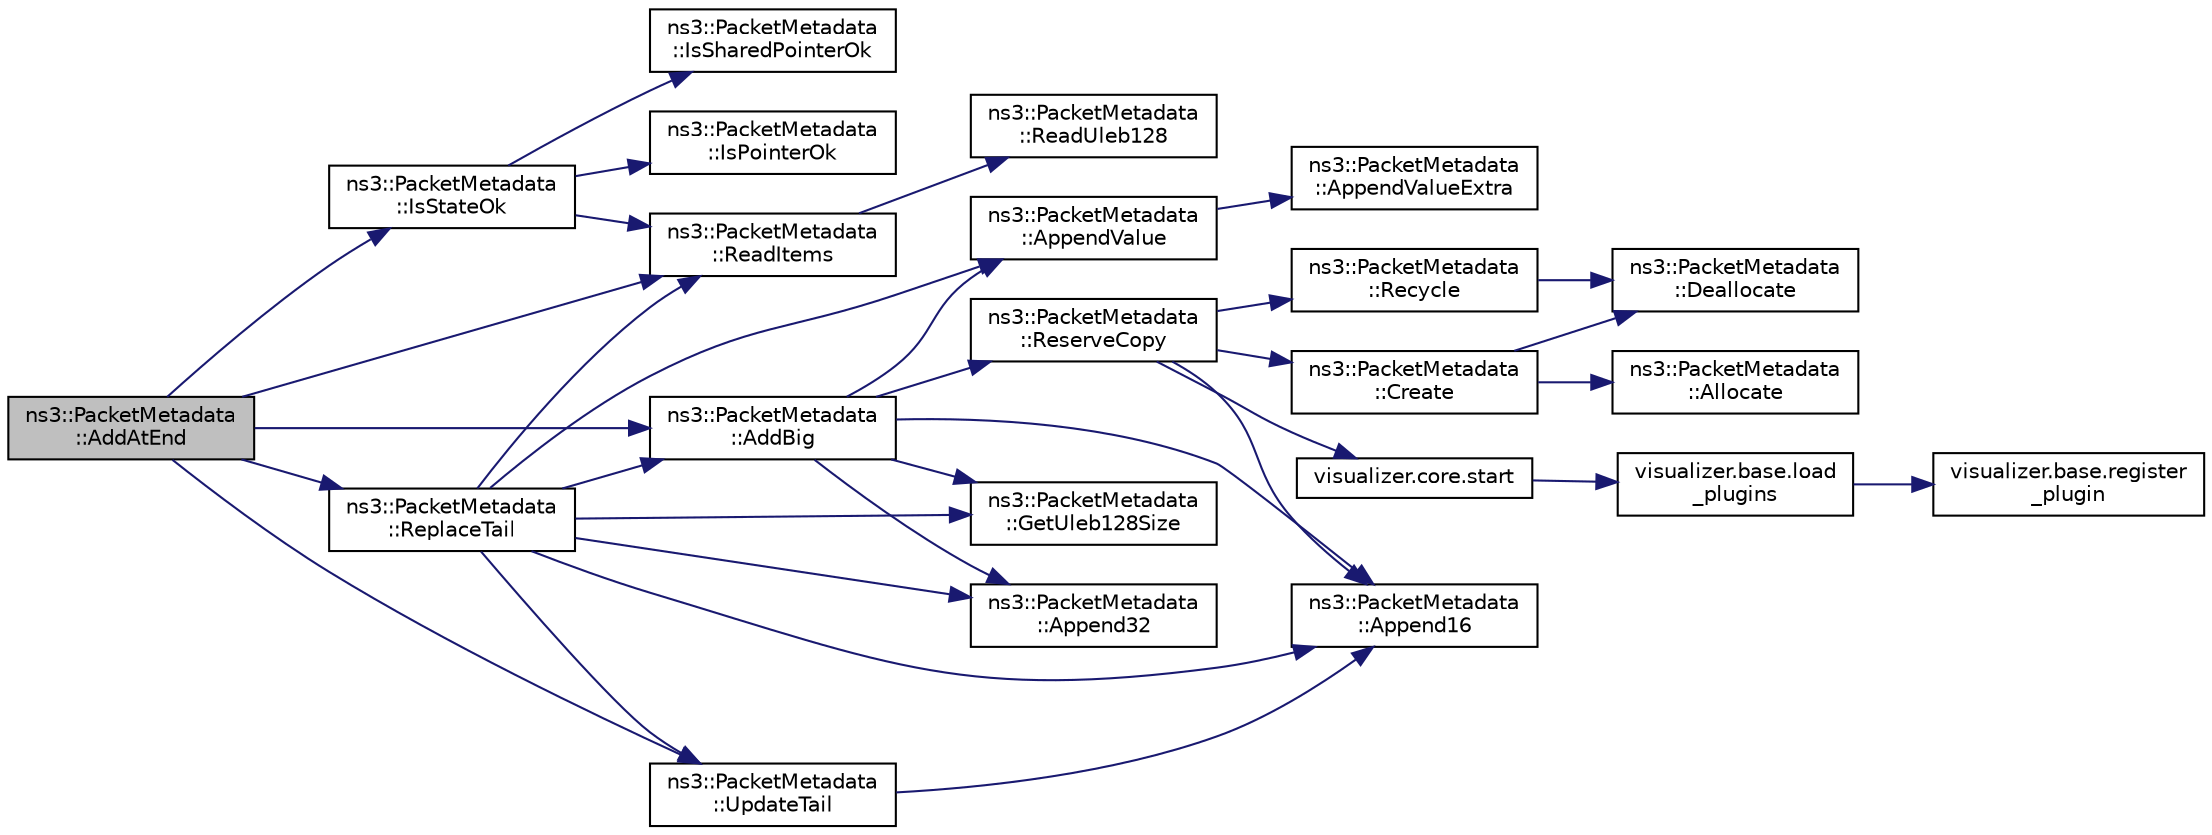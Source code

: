 digraph "ns3::PacketMetadata::AddAtEnd"
{
  edge [fontname="Helvetica",fontsize="10",labelfontname="Helvetica",labelfontsize="10"];
  node [fontname="Helvetica",fontsize="10",shape=record];
  rankdir="LR";
  Node1 [label="ns3::PacketMetadata\l::AddAtEnd",height=0.2,width=0.4,color="black", fillcolor="grey75", style="filled", fontcolor="black"];
  Node1 -> Node2 [color="midnightblue",fontsize="10",style="solid"];
  Node2 [label="ns3::PacketMetadata\l::IsStateOk",height=0.2,width=0.4,color="black", fillcolor="white", style="filled",URL="$d1/db1/classns3_1_1PacketMetadata.html#a208d3163e28704438cdd4d30318e489c",tooltip="Check if the metadata state is ok. "];
  Node2 -> Node3 [color="midnightblue",fontsize="10",style="solid"];
  Node3 [label="ns3::PacketMetadata\l::IsPointerOk",height=0.2,width=0.4,color="black", fillcolor="white", style="filled",URL="$d1/db1/classns3_1_1PacketMetadata.html#acf15fba7d020ebd77591619b5ad273c5",tooltip="Check if the position is valid. "];
  Node2 -> Node4 [color="midnightblue",fontsize="10",style="solid"];
  Node4 [label="ns3::PacketMetadata\l::ReadItems",height=0.2,width=0.4,color="black", fillcolor="white", style="filled",URL="$d1/db1/classns3_1_1PacketMetadata.html#a3719ad2c32313a9a1c74462322e8b517",tooltip="Read items. "];
  Node4 -> Node5 [color="midnightblue",fontsize="10",style="solid"];
  Node5 [label="ns3::PacketMetadata\l::ReadUleb128",height=0.2,width=0.4,color="black", fillcolor="white", style="filled",URL="$d1/db1/classns3_1_1PacketMetadata.html#a7ae75db766a843dbee8960ae8cbf23ee",tooltip="Read a ULEB128 (Unsigned Little Endian Base 128) coded number. "];
  Node2 -> Node6 [color="midnightblue",fontsize="10",style="solid"];
  Node6 [label="ns3::PacketMetadata\l::IsSharedPointerOk",height=0.2,width=0.4,color="black", fillcolor="white", style="filled",URL="$d1/db1/classns3_1_1PacketMetadata.html#ae62c5bb3dce611a0f8c5e9ba3ba8e26e",tooltip="Check if the position is valid. "];
  Node1 -> Node4 [color="midnightblue",fontsize="10",style="solid"];
  Node1 -> Node7 [color="midnightblue",fontsize="10",style="solid"];
  Node7 [label="ns3::PacketMetadata\l::ReplaceTail",height=0.2,width=0.4,color="black", fillcolor="white", style="filled",URL="$d1/db1/classns3_1_1PacketMetadata.html#a0ad8fd1e4af8eaafca676b4cc3d9749b",tooltip="Replace the tail. "];
  Node7 -> Node8 [color="midnightblue",fontsize="10",style="solid"];
  Node8 [label="ns3::PacketMetadata\l::GetUleb128Size",height=0.2,width=0.4,color="black", fillcolor="white", style="filled",URL="$d1/db1/classns3_1_1PacketMetadata.html#a4ea634655d1780a2b4dd9a3ac54c3501",tooltip="Get the ULEB128 (Unsigned Little Endian Base 128) size. "];
  Node7 -> Node9 [color="midnightblue",fontsize="10",style="solid"];
  Node9 [label="ns3::PacketMetadata\l::Append16",height=0.2,width=0.4,color="black", fillcolor="white", style="filled",URL="$d1/db1/classns3_1_1PacketMetadata.html#ab80adc9c544b0f087715acf15e255707",tooltip="Append a 16-bit value to the buffer. "];
  Node7 -> Node10 [color="midnightblue",fontsize="10",style="solid"];
  Node10 [label="ns3::PacketMetadata\l::AppendValue",height=0.2,width=0.4,color="black", fillcolor="white", style="filled",URL="$d1/db1/classns3_1_1PacketMetadata.html#a48151488856a00fc7325c3e761b19b97",tooltip="Append a value to the buffer. "];
  Node10 -> Node11 [color="midnightblue",fontsize="10",style="solid"];
  Node11 [label="ns3::PacketMetadata\l::AppendValueExtra",height=0.2,width=0.4,color="black", fillcolor="white", style="filled",URL="$d1/db1/classns3_1_1PacketMetadata.html#a1cac4e4c0f975898b39dc0a8cd7fd4d0",tooltip="Append a value to the buffer - extra. "];
  Node7 -> Node12 [color="midnightblue",fontsize="10",style="solid"];
  Node12 [label="ns3::PacketMetadata\l::Append32",height=0.2,width=0.4,color="black", fillcolor="white", style="filled",URL="$d1/db1/classns3_1_1PacketMetadata.html#a254b3766510c9b38a2ad0bec6d973f15",tooltip="Append a 32-bit value to the buffer. "];
  Node7 -> Node4 [color="midnightblue",fontsize="10",style="solid"];
  Node7 -> Node13 [color="midnightblue",fontsize="10",style="solid"];
  Node13 [label="ns3::PacketMetadata\l::AddBig",height=0.2,width=0.4,color="black", fillcolor="white", style="filled",URL="$d1/db1/classns3_1_1PacketMetadata.html#ae89a0bf5e3dcd624bd37bc8ca67544da",tooltip="Add a \"Big\" Item (a SmallItem plus an ExtraItem) "];
  Node13 -> Node8 [color="midnightblue",fontsize="10",style="solid"];
  Node13 -> Node14 [color="midnightblue",fontsize="10",style="solid"];
  Node14 [label="ns3::PacketMetadata\l::ReserveCopy",height=0.2,width=0.4,color="black", fillcolor="white", style="filled",URL="$d1/db1/classns3_1_1PacketMetadata.html#a18a4039a86f4c212742f6359849ddfd6",tooltip="Reserve space and make a metadata copy. "];
  Node14 -> Node15 [color="midnightblue",fontsize="10",style="solid"];
  Node15 [label="ns3::PacketMetadata\l::Create",height=0.2,width=0.4,color="black", fillcolor="white", style="filled",URL="$d1/db1/classns3_1_1PacketMetadata.html#a94be0cf01bdfdf5dda7ae0afc475dc2a",tooltip="Create a buffer data storage. "];
  Node15 -> Node16 [color="midnightblue",fontsize="10",style="solid"];
  Node16 [label="ns3::PacketMetadata\l::Deallocate",height=0.2,width=0.4,color="black", fillcolor="white", style="filled",URL="$d1/db1/classns3_1_1PacketMetadata.html#a5284ea0e3b7e0e272ca521cb976431b7",tooltip="Deallocate the buffer memory. "];
  Node15 -> Node17 [color="midnightblue",fontsize="10",style="solid"];
  Node17 [label="ns3::PacketMetadata\l::Allocate",height=0.2,width=0.4,color="black", fillcolor="white", style="filled",URL="$d1/db1/classns3_1_1PacketMetadata.html#a5cb8aff27ae7a4b60c0bc1a743e1cc8a",tooltip="Allocate a buffer data storage. "];
  Node14 -> Node18 [color="midnightblue",fontsize="10",style="solid"];
  Node18 [label="ns3::PacketMetadata\l::Recycle",height=0.2,width=0.4,color="black", fillcolor="white", style="filled",URL="$d1/db1/classns3_1_1PacketMetadata.html#ae4bff0e3145f955d12e75531b0be6b7f",tooltip="Recycle the buffer memory. "];
  Node18 -> Node16 [color="midnightblue",fontsize="10",style="solid"];
  Node14 -> Node19 [color="midnightblue",fontsize="10",style="solid"];
  Node19 [label="visualizer.core.start",height=0.2,width=0.4,color="black", fillcolor="white", style="filled",URL="$df/d6c/namespacevisualizer_1_1core.html#a2a35e5d8a34af358b508dac8635754e0"];
  Node19 -> Node20 [color="midnightblue",fontsize="10",style="solid"];
  Node20 [label="visualizer.base.load\l_plugins",height=0.2,width=0.4,color="black", fillcolor="white", style="filled",URL="$d4/d39/namespacevisualizer_1_1base.html#ad171497a5ff1afe0a73bedaebf35448f"];
  Node20 -> Node21 [color="midnightblue",fontsize="10",style="solid"];
  Node21 [label="visualizer.base.register\l_plugin",height=0.2,width=0.4,color="black", fillcolor="white", style="filled",URL="$d4/d39/namespacevisualizer_1_1base.html#a6b0ffcff1e17ec4027496f50177e5b9e"];
  Node14 -> Node9 [color="midnightblue",fontsize="10",style="solid"];
  Node13 -> Node9 [color="midnightblue",fontsize="10",style="solid"];
  Node13 -> Node10 [color="midnightblue",fontsize="10",style="solid"];
  Node13 -> Node12 [color="midnightblue",fontsize="10",style="solid"];
  Node7 -> Node22 [color="midnightblue",fontsize="10",style="solid"];
  Node22 [label="ns3::PacketMetadata\l::UpdateTail",height=0.2,width=0.4,color="black", fillcolor="white", style="filled",URL="$d1/db1/classns3_1_1PacketMetadata.html#ad975bb9c1c0a6875ccc2309f071c5b55",tooltip="Update the tail. "];
  Node22 -> Node9 [color="midnightblue",fontsize="10",style="solid"];
  Node1 -> Node13 [color="midnightblue",fontsize="10",style="solid"];
  Node1 -> Node22 [color="midnightblue",fontsize="10",style="solid"];
}
